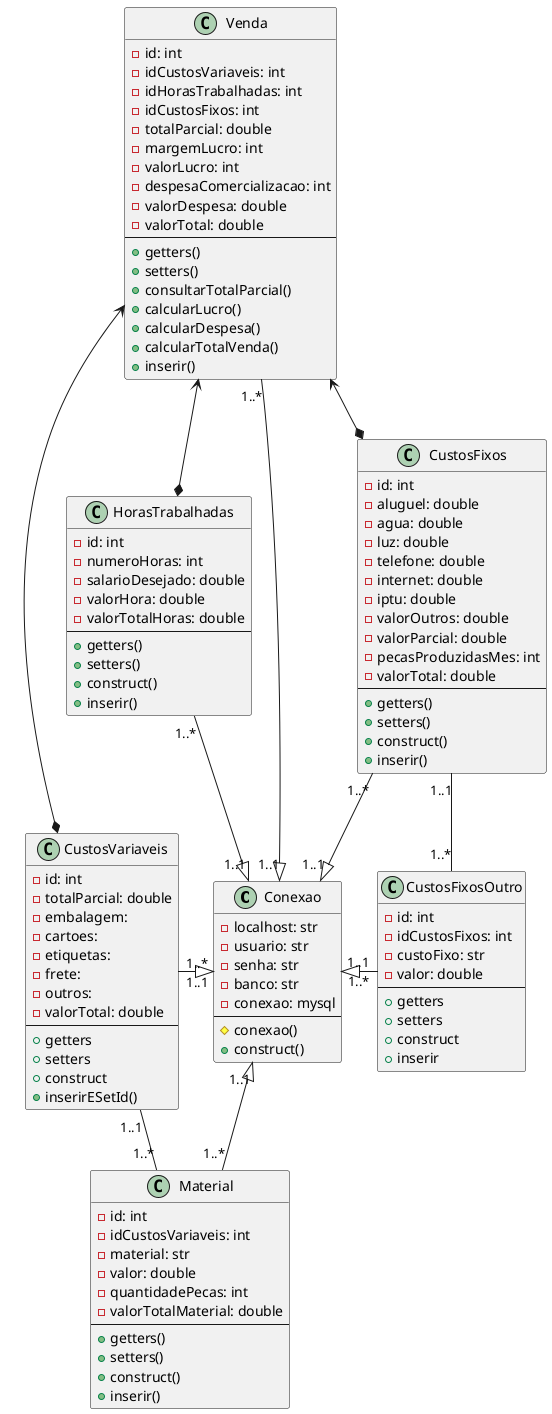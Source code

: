 @startuml Diagrama de class Três

class Conexao {
    -localhost: str
    -usuario: str
    -senha: str
    -banco: str
    -conexao: mysql
    --
    #conexao()
    +construct()
}

class HorasTrabalhadas{
    -id: int
    -numeroHoras: int
    -salarioDesejado: double
    -valorHora: double
    -valorTotalHoras: double
    --
    +getters()
    +setters()
    +construct()
    +inserir()
}

class CustosVariaveis {
    -id: int
    -totalParcial: double
    -embalagem: 
    -cartoes:
    -etiquetas:
    -frete:
    -outros:
    -valorTotal: double
    --
    +getters
    +setters
    +construct
    +inserirESetId()
}

class CustosFixos {
    -id: int
    -aluguel: double
    -agua: double
    -luz: double
    -telefone: double
    -internet: double
    -iptu: double
    -valorOutros: double
    -valorParcial: double
    -pecasProduzidasMes: int
    -valorTotal: double
    --
    +getters()
    +setters()
    +construct()
    +inserir()
}

class CustosFixosOutro{
    -id: int
    -idCustosFixos: int
    -custoFixo: str
    -valor: double
    --
    +getters
    +setters
    +construct
    +inserir
}

class Material {
    -id: int
    -idCustosVariaveis: int
    -material: str
    -valor: double
    -quantidadePecas: int
    -valorTotalMaterial: double
    --
    +getters()
    +setters()
    +construct()
    +inserir()
}

class Venda {
    -id: int
    -idCustosVariaveis: int
    -idHorasTrabalhadas: int
    -idCustosFixos: int
    -totalParcial: double
    -margemLucro: int
    -valorLucro: int
    -despesaComercializacao: int
    -valorDespesa: double
    -valorTotal: double
    --
    +getters()
    +setters()
    +consultarTotalParcial()
    +calcularLucro()
    +calcularDespesa()
    +calcularTotalVenda()
    +inserir()
}

Conexao "1..1" <|-up- "1..*" CustosFixos
Conexao "1..1" <|-left- "1..*" HorasTrabalhadas
Conexao "1..1" <|-left- "1..*" CustosVariaveis
Conexao "1..1" <|-left- "1..*" Venda
Conexao "1..1" <|-- "1..*" Material
Conexao "1..1" <|-Right- "1..*" CustosFixosOutro
CustosFixos "1..1" -- "1..*" CustosFixosOutro
CustosVariaveis "1..1" -- "1..*" Material
Venda <--* CustosVariaveis
Venda <--* HorasTrabalhadas
Venda <--* CustosFixos

@enduml